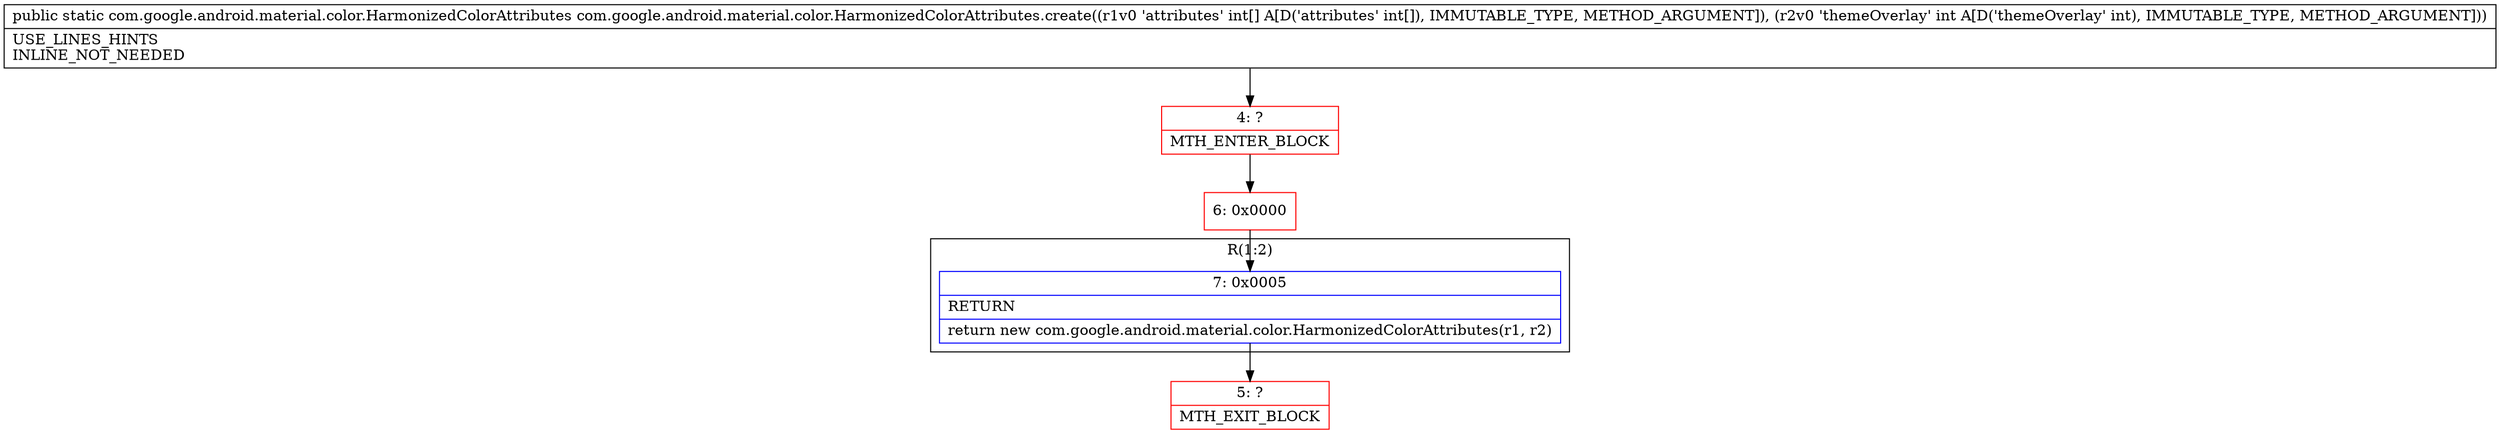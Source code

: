 digraph "CFG forcom.google.android.material.color.HarmonizedColorAttributes.create([II)Lcom\/google\/android\/material\/color\/HarmonizedColorAttributes;" {
subgraph cluster_Region_1609267327 {
label = "R(1:2)";
node [shape=record,color=blue];
Node_7 [shape=record,label="{7\:\ 0x0005|RETURN\l|return new com.google.android.material.color.HarmonizedColorAttributes(r1, r2)\l}"];
}
Node_4 [shape=record,color=red,label="{4\:\ ?|MTH_ENTER_BLOCK\l}"];
Node_6 [shape=record,color=red,label="{6\:\ 0x0000}"];
Node_5 [shape=record,color=red,label="{5\:\ ?|MTH_EXIT_BLOCK\l}"];
MethodNode[shape=record,label="{public static com.google.android.material.color.HarmonizedColorAttributes com.google.android.material.color.HarmonizedColorAttributes.create((r1v0 'attributes' int[] A[D('attributes' int[]), IMMUTABLE_TYPE, METHOD_ARGUMENT]), (r2v0 'themeOverlay' int A[D('themeOverlay' int), IMMUTABLE_TYPE, METHOD_ARGUMENT]))  | USE_LINES_HINTS\lINLINE_NOT_NEEDED\l}"];
MethodNode -> Node_4;Node_7 -> Node_5;
Node_4 -> Node_6;
Node_6 -> Node_7;
}

